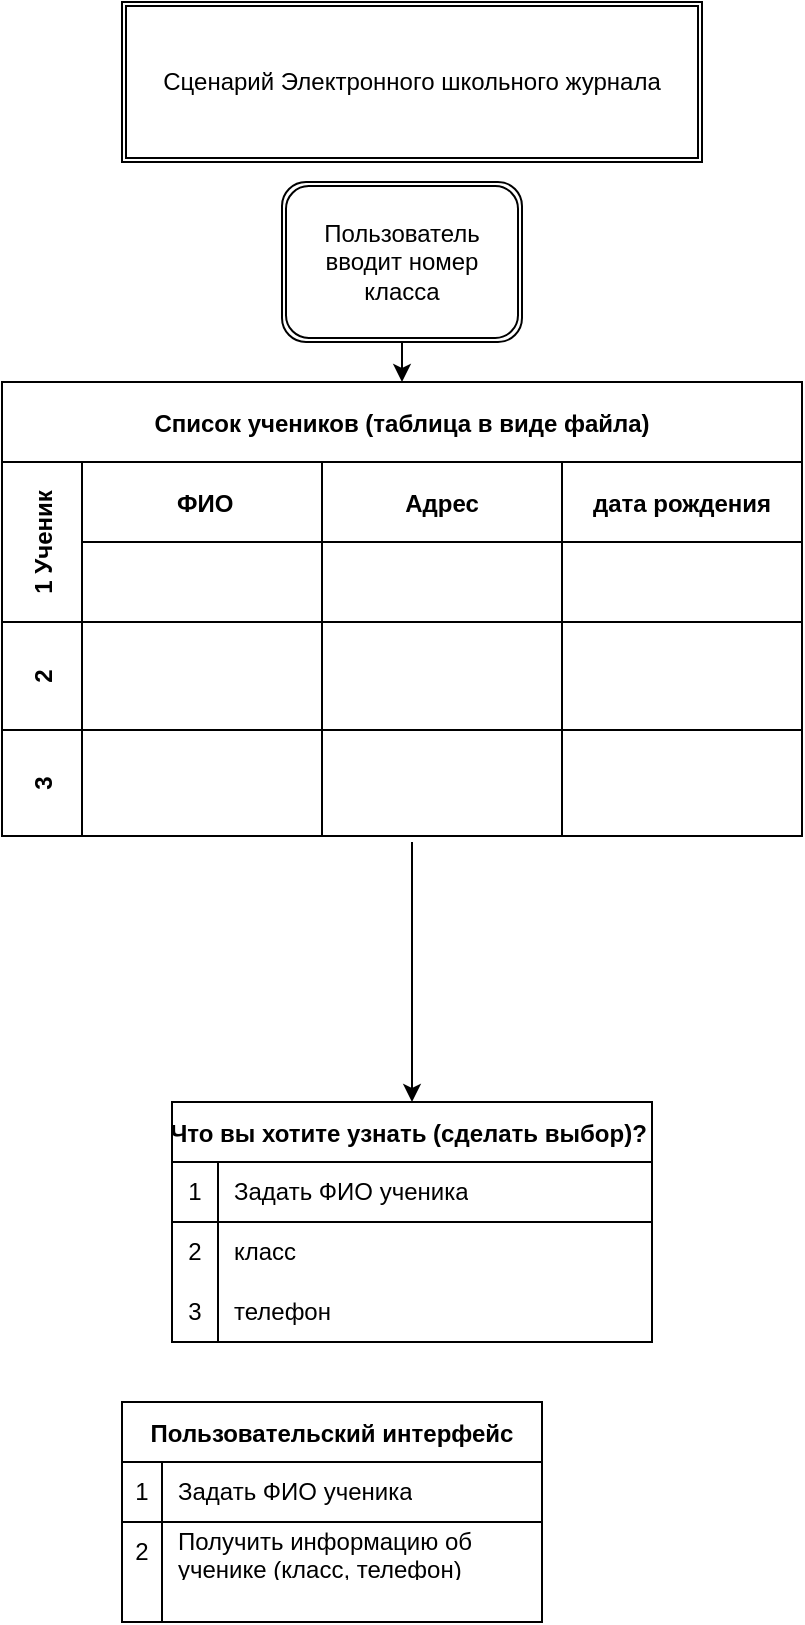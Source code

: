 <mxfile>
    <diagram id="DolruIjGNjRQ6eBEmS0-" name="Page-1">
        <mxGraphModel dx="890" dy="1367" grid="1" gridSize="10" guides="1" tooltips="1" connect="1" arrows="1" fold="1" page="1" pageScale="1" pageWidth="827" pageHeight="1169" math="0" shadow="0">
            <root>
                <mxCell id="0"/>
                <mxCell id="1" parent="0"/>
                <mxCell id="2" value="Пользовательский интерфейс" style="shape=table;startSize=30;container=1;collapsible=0;childLayout=tableLayout;fixedRows=1;rowLines=0;fontStyle=1;align=center;pointerEvents=1;" parent="1" vertex="1">
                    <mxGeometry x="260" y="460" width="210" height="110" as="geometry"/>
                </mxCell>
                <mxCell id="3" value="" style="shape=partialRectangle;html=1;whiteSpace=wrap;collapsible=0;dropTarget=0;pointerEvents=1;fillColor=none;top=0;left=0;bottom=1;right=0;points=[[0,0.5],[1,0.5]];portConstraint=eastwest;" parent="2" vertex="1">
                    <mxGeometry y="30" width="210" height="30" as="geometry"/>
                </mxCell>
                <mxCell id="4" value="1" style="shape=partialRectangle;html=1;whiteSpace=wrap;connectable=0;fillColor=none;top=0;left=0;bottom=0;right=0;overflow=hidden;pointerEvents=1;" parent="3" vertex="1">
                    <mxGeometry width="20" height="30" as="geometry">
                        <mxRectangle width="20" height="30" as="alternateBounds"/>
                    </mxGeometry>
                </mxCell>
                <mxCell id="5" value="Задать ФИО ученика" style="shape=partialRectangle;html=1;whiteSpace=wrap;connectable=0;fillColor=none;top=0;left=0;bottom=0;right=0;align=left;spacingLeft=6;overflow=hidden;pointerEvents=1;" parent="3" vertex="1">
                    <mxGeometry x="20" width="190" height="30" as="geometry">
                        <mxRectangle width="190" height="30" as="alternateBounds"/>
                    </mxGeometry>
                </mxCell>
                <mxCell id="6" value="" style="shape=partialRectangle;html=1;whiteSpace=wrap;collapsible=0;dropTarget=0;pointerEvents=1;fillColor=none;top=0;left=0;bottom=0;right=0;points=[[0,0.5],[1,0.5]];portConstraint=eastwest;" parent="2" vertex="1">
                    <mxGeometry y="60" width="210" height="30" as="geometry"/>
                </mxCell>
                <mxCell id="7" value="2" style="shape=partialRectangle;html=1;whiteSpace=wrap;connectable=0;fillColor=none;top=0;left=0;bottom=0;right=0;overflow=hidden;pointerEvents=1;" parent="6" vertex="1">
                    <mxGeometry width="20" height="30" as="geometry">
                        <mxRectangle width="20" height="30" as="alternateBounds"/>
                    </mxGeometry>
                </mxCell>
                <mxCell id="8" value="Получить информацию об ученике (класс, телефон)&lt;span style=&quot;white-space: pre&quot;&gt;&#9;&lt;/span&gt;" style="shape=partialRectangle;html=1;whiteSpace=wrap;connectable=0;fillColor=none;top=0;left=0;bottom=0;right=0;align=left;spacingLeft=6;overflow=hidden;pointerEvents=1;" parent="6" vertex="1">
                    <mxGeometry x="20" width="190" height="30" as="geometry">
                        <mxRectangle width="190" height="30" as="alternateBounds"/>
                    </mxGeometry>
                </mxCell>
                <mxCell id="9" value="" style="shape=partialRectangle;html=1;whiteSpace=wrap;collapsible=0;dropTarget=0;pointerEvents=1;fillColor=none;top=0;left=0;bottom=0;right=0;points=[[0,0.5],[1,0.5]];portConstraint=eastwest;" parent="2" vertex="1">
                    <mxGeometry y="90" width="210" height="20" as="geometry"/>
                </mxCell>
                <mxCell id="10" value="" style="shape=partialRectangle;html=1;whiteSpace=wrap;connectable=0;fillColor=none;top=0;left=0;bottom=0;right=0;overflow=hidden;pointerEvents=1;" parent="9" vertex="1">
                    <mxGeometry width="20" height="20" as="geometry">
                        <mxRectangle width="20" height="20" as="alternateBounds"/>
                    </mxGeometry>
                </mxCell>
                <mxCell id="11" value="" style="shape=partialRectangle;html=1;whiteSpace=wrap;connectable=0;fillColor=none;top=0;left=0;bottom=0;right=0;align=left;spacingLeft=6;overflow=hidden;pointerEvents=1;" parent="9" vertex="1">
                    <mxGeometry x="20" width="190" height="20" as="geometry">
                        <mxRectangle width="190" height="20" as="alternateBounds"/>
                    </mxGeometry>
                </mxCell>
                <mxCell id="12" value="Сценарий Электронного школьного журнала" style="shape=ext;double=1;rounded=0;whiteSpace=wrap;html=1;" parent="1" vertex="1">
                    <mxGeometry x="260" y="-240" width="290" height="80" as="geometry"/>
                </mxCell>
                <mxCell id="36" value="" style="edgeStyle=none;html=1;entryX=0.5;entryY=0;entryDx=0;entryDy=0;" parent="1" target="24" edge="1">
                    <mxGeometry relative="1" as="geometry">
                        <mxPoint x="405" y="180" as="sourcePoint"/>
                    </mxGeometry>
                </mxCell>
                <mxCell id="24" value="Что вы хотите узнать (сделать выбор)? " style="shape=table;startSize=30;container=1;collapsible=0;childLayout=tableLayout;fixedRows=1;rowLines=0;fontStyle=1;align=center;pointerEvents=1;" parent="1" vertex="1">
                    <mxGeometry x="285" y="310" width="240" height="120" as="geometry"/>
                </mxCell>
                <mxCell id="25" value="" style="shape=partialRectangle;html=1;whiteSpace=wrap;collapsible=0;dropTarget=0;pointerEvents=1;fillColor=none;top=0;left=0;bottom=1;right=0;points=[[0,0.5],[1,0.5]];portConstraint=eastwest;" parent="24" vertex="1">
                    <mxGeometry y="30" width="240" height="30" as="geometry"/>
                </mxCell>
                <mxCell id="26" value="1" style="shape=partialRectangle;html=1;whiteSpace=wrap;connectable=0;fillColor=none;top=0;left=0;bottom=0;right=0;overflow=hidden;pointerEvents=1;" parent="25" vertex="1">
                    <mxGeometry width="23" height="30" as="geometry">
                        <mxRectangle width="23" height="30" as="alternateBounds"/>
                    </mxGeometry>
                </mxCell>
                <mxCell id="27" value="Задать ФИО ученика" style="shape=partialRectangle;html=1;whiteSpace=wrap;connectable=0;fillColor=none;top=0;left=0;bottom=0;right=0;align=left;spacingLeft=6;overflow=hidden;pointerEvents=1;" parent="25" vertex="1">
                    <mxGeometry x="23" width="217" height="30" as="geometry">
                        <mxRectangle width="217" height="30" as="alternateBounds"/>
                    </mxGeometry>
                </mxCell>
                <mxCell id="28" value="" style="shape=partialRectangle;html=1;whiteSpace=wrap;collapsible=0;dropTarget=0;pointerEvents=1;fillColor=none;top=0;left=0;bottom=0;right=0;points=[[0,0.5],[1,0.5]];portConstraint=eastwest;" parent="24" vertex="1">
                    <mxGeometry y="60" width="240" height="30" as="geometry"/>
                </mxCell>
                <mxCell id="29" value="2" style="shape=partialRectangle;html=1;whiteSpace=wrap;connectable=0;fillColor=none;top=0;left=0;bottom=0;right=0;overflow=hidden;pointerEvents=1;" parent="28" vertex="1">
                    <mxGeometry width="23" height="30" as="geometry">
                        <mxRectangle width="23" height="30" as="alternateBounds"/>
                    </mxGeometry>
                </mxCell>
                <mxCell id="30" value="класс" style="shape=partialRectangle;html=1;whiteSpace=wrap;connectable=0;fillColor=none;top=0;left=0;bottom=0;right=0;align=left;spacingLeft=6;overflow=hidden;pointerEvents=1;" parent="28" vertex="1">
                    <mxGeometry x="23" width="217" height="30" as="geometry">
                        <mxRectangle width="217" height="30" as="alternateBounds"/>
                    </mxGeometry>
                </mxCell>
                <mxCell id="31" value="" style="shape=partialRectangle;html=1;whiteSpace=wrap;collapsible=0;dropTarget=0;pointerEvents=1;fillColor=none;top=0;left=0;bottom=0;right=0;points=[[0,0.5],[1,0.5]];portConstraint=eastwest;" parent="24" vertex="1">
                    <mxGeometry y="90" width="240" height="30" as="geometry"/>
                </mxCell>
                <mxCell id="32" value="3" style="shape=partialRectangle;html=1;whiteSpace=wrap;connectable=0;fillColor=none;top=0;left=0;bottom=0;right=0;overflow=hidden;pointerEvents=1;" parent="31" vertex="1">
                    <mxGeometry width="23" height="30" as="geometry">
                        <mxRectangle width="23" height="30" as="alternateBounds"/>
                    </mxGeometry>
                </mxCell>
                <mxCell id="33" value="телефон" style="shape=partialRectangle;html=1;whiteSpace=wrap;connectable=0;fillColor=none;top=0;left=0;bottom=0;right=0;align=left;spacingLeft=6;overflow=hidden;pointerEvents=1;" parent="31" vertex="1">
                    <mxGeometry x="23" width="217" height="30" as="geometry">
                        <mxRectangle width="217" height="30" as="alternateBounds"/>
                    </mxGeometry>
                </mxCell>
                <mxCell id="35" value="" style="edgeStyle=none;html=1;" parent="1" source="34" edge="1">
                    <mxGeometry relative="1" as="geometry">
                        <mxPoint x="400" y="-50" as="targetPoint"/>
                    </mxGeometry>
                </mxCell>
                <mxCell id="34" value="Пользователь вводит номер класса" style="shape=ext;double=1;rounded=1;whiteSpace=wrap;html=1;" parent="1" vertex="1">
                    <mxGeometry x="340" y="-150" width="120" height="80" as="geometry"/>
                </mxCell>
                <mxCell id="37" value="Список учеников (таблица в виде файла)" style="shape=table;childLayout=tableLayout;rowLines=0;columnLines=0;startSize=40;collapsible=0;recursiveResize=0;expand=0;pointerEvents=0;fontStyle=1;align=center;" parent="1" vertex="1">
                    <mxGeometry x="200" y="-50" width="400" height="227" as="geometry"/>
                </mxCell>
                <mxCell id="38" value="1 Ученик" style="swimlane;horizontal=0;points=[[0,0.5],[1,0.5]];portConstraint=eastwest;startSize=40;collapsible=0;recursiveResize=0;expand=0;pointerEvents=0;fontStyle=1" parent="37" vertex="1">
                    <mxGeometry y="40" width="400" height="80" as="geometry"/>
                </mxCell>
                <mxCell id="39" value=" ФИО" style="swimlane;connectable=0;startSize=40;collapsible=0;recursiveResize=0;expand=0;pointerEvents=0;" parent="38" vertex="1">
                    <mxGeometry x="40" width="120" height="80" as="geometry">
                        <mxRectangle width="120" height="80" as="alternateBounds"/>
                    </mxGeometry>
                </mxCell>
                <mxCell id="40" value="Адрес" style="swimlane;connectable=0;startSize=40;collapsible=0;recursiveResize=0;expand=0;pointerEvents=0;" parent="38" vertex="1">
                    <mxGeometry x="160" width="120" height="80" as="geometry">
                        <mxRectangle width="120" height="80" as="alternateBounds"/>
                    </mxGeometry>
                </mxCell>
                <mxCell id="41" value="дата рождения" style="swimlane;connectable=0;startSize=40;collapsible=0;recursiveResize=0;expand=0;pointerEvents=0;" parent="38" vertex="1">
                    <mxGeometry x="280" width="120" height="80" as="geometry">
                        <mxRectangle width="120" height="80" as="alternateBounds"/>
                    </mxGeometry>
                </mxCell>
                <mxCell id="42" value="2" style="swimlane;horizontal=0;points=[[0,0.5],[1,0.5]];portConstraint=eastwest;startSize=40;collapsible=0;recursiveResize=0;expand=0;pointerEvents=0;" parent="37" vertex="1">
                    <mxGeometry y="120" width="400" height="54" as="geometry"/>
                </mxCell>
                <mxCell id="43" value="" style="swimlane;connectable=0;startSize=0;collapsible=0;recursiveResize=0;expand=0;pointerEvents=0;" parent="42" vertex="1">
                    <mxGeometry x="40" width="120" height="54" as="geometry">
                        <mxRectangle width="120" height="54" as="alternateBounds"/>
                    </mxGeometry>
                </mxCell>
                <mxCell id="44" value="" style="swimlane;connectable=0;startSize=0;collapsible=0;recursiveResize=0;expand=0;pointerEvents=0;" parent="42" vertex="1">
                    <mxGeometry x="160" width="120" height="54" as="geometry">
                        <mxRectangle width="120" height="54" as="alternateBounds"/>
                    </mxGeometry>
                </mxCell>
                <mxCell id="45" value="" style="swimlane;connectable=0;startSize=0;collapsible=0;recursiveResize=0;expand=0;pointerEvents=0;" parent="42" vertex="1">
                    <mxGeometry x="280" width="120" height="54" as="geometry">
                        <mxRectangle width="120" height="54" as="alternateBounds"/>
                    </mxGeometry>
                </mxCell>
                <mxCell id="46" value="3" style="swimlane;horizontal=0;points=[[0,0.5],[1,0.5]];portConstraint=eastwest;startSize=40;collapsible=0;recursiveResize=0;expand=0;pointerEvents=0;" parent="37" vertex="1">
                    <mxGeometry y="174" width="400" height="53" as="geometry"/>
                </mxCell>
                <mxCell id="47" value="" style="swimlane;connectable=0;startSize=0;collapsible=0;recursiveResize=0;expand=0;pointerEvents=0;" parent="46" vertex="1">
                    <mxGeometry x="40" width="120" height="53" as="geometry">
                        <mxRectangle width="120" height="53" as="alternateBounds"/>
                    </mxGeometry>
                </mxCell>
                <mxCell id="48" value="" style="swimlane;connectable=0;startSize=0;collapsible=0;recursiveResize=0;expand=0;pointerEvents=0;" parent="46" vertex="1">
                    <mxGeometry x="160" width="120" height="53" as="geometry">
                        <mxRectangle width="120" height="53" as="alternateBounds"/>
                    </mxGeometry>
                </mxCell>
                <mxCell id="49" value="" style="swimlane;connectable=0;startSize=0;collapsible=0;recursiveResize=0;expand=0;pointerEvents=0;" parent="46" vertex="1">
                    <mxGeometry x="280" width="120" height="53" as="geometry">
                        <mxRectangle width="120" height="53" as="alternateBounds"/>
                    </mxGeometry>
                </mxCell>
            </root>
        </mxGraphModel>
    </diagram>
</mxfile>